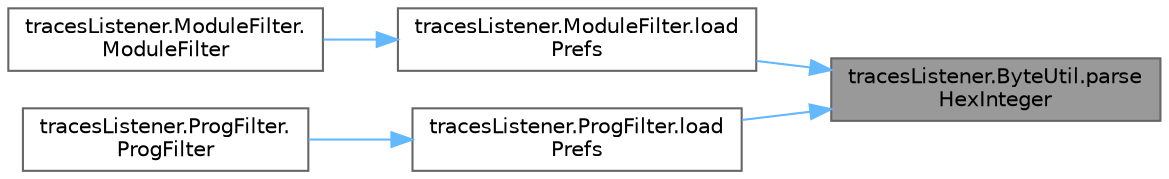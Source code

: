 digraph "tracesListener.ByteUtil.parseHexInteger"
{
 // LATEX_PDF_SIZE
  bgcolor="transparent";
  edge [fontname=Helvetica,fontsize=10,labelfontname=Helvetica,labelfontsize=10];
  node [fontname=Helvetica,fontsize=10,shape=box,height=0.2,width=0.4];
  rankdir="RL";
  Node1 [id="Node000001",label="tracesListener.ByteUtil.parse\lHexInteger",height=0.2,width=0.4,color="gray40", fillcolor="grey60", style="filled", fontcolor="black",tooltip=" "];
  Node1 -> Node2 [id="edge1_Node000001_Node000002",dir="back",color="steelblue1",style="solid",tooltip=" "];
  Node2 [id="Node000002",label="tracesListener.ModuleFilter.load\lPrefs",height=0.2,width=0.4,color="grey40", fillcolor="white", style="filled",URL="$classtraces_listener_1_1_module_filter.html#a280103db3c11dbe8ee7b835e38009ad7",tooltip=" "];
  Node2 -> Node3 [id="edge2_Node000002_Node000003",dir="back",color="steelblue1",style="solid",tooltip=" "];
  Node3 [id="Node000003",label="tracesListener.ModuleFilter.\lModuleFilter",height=0.2,width=0.4,color="grey40", fillcolor="white", style="filled",URL="$classtraces_listener_1_1_module_filter.html#a82f623c30810133d32c597762a9c6b3a",tooltip=" "];
  Node1 -> Node4 [id="edge3_Node000001_Node000004",dir="back",color="steelblue1",style="solid",tooltip=" "];
  Node4 [id="Node000004",label="tracesListener.ProgFilter.load\lPrefs",height=0.2,width=0.4,color="grey40", fillcolor="white", style="filled",URL="$classtraces_listener_1_1_prog_filter.html#ade8ad640b7e7a733ce6e4bc6b43b75d4",tooltip=" "];
  Node4 -> Node5 [id="edge4_Node000004_Node000005",dir="back",color="steelblue1",style="solid",tooltip=" "];
  Node5 [id="Node000005",label="tracesListener.ProgFilter.\lProgFilter",height=0.2,width=0.4,color="grey40", fillcolor="white", style="filled",URL="$classtraces_listener_1_1_prog_filter.html#a6a104499638725863201fc9571926460",tooltip=" "];
}
